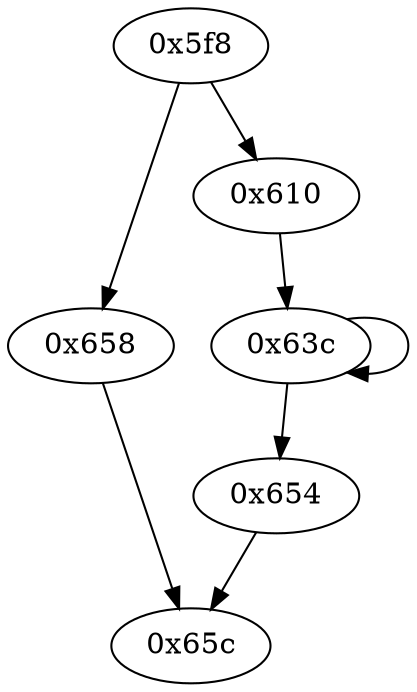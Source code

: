 digraph "" {
	"0x658"	 [opcode="[u'mov']"];
	"0x65c"	 [opcode="[u'ldr', u'add', u'bl', u'mov', u'pop']"];
	"0x658" -> "0x65c";
	"0x610"	 [opcode="[u'cmp', u'mov', u'mov', u'sub', u'sub', u'umull', u'mov', u'and', u'lsr', u'rrx', u'mov']"];
	"0x63c"	 [opcode="[u'add', u'add', u'add', u'cmp', u'sub', u'b']"];
	"0x610" -> "0x63c";
	"0x654"	 [opcode="[u'b']"];
	"0x654" -> "0x65c";
	"0x63c" -> "0x654";
	"0x63c" -> "0x63c";
	"0x5f8"	 [opcode="[u'push', u'mov', u'ldr', u'ldrb', u'cmp', u'b']"];
	"0x5f8" -> "0x658";
	"0x5f8" -> "0x610";
}
